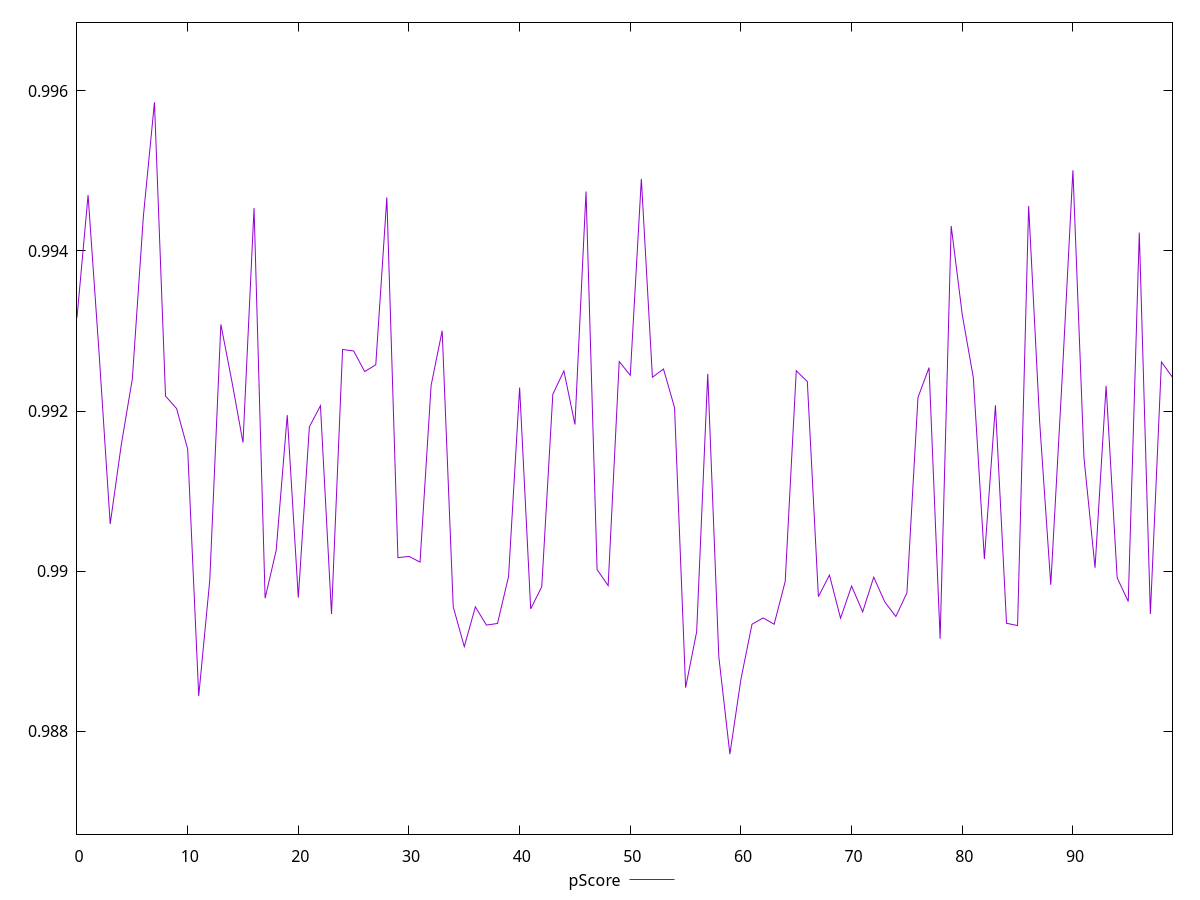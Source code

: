 reset

$pScore <<EOF
0 0.993167442309856
1 0.9946988902664051
2 0.9927141185987333
3 0.9905885990729723
4 0.9915767041227369
5 0.9924016828611969
6 0.9944372765846936
7 0.9958583171386006
8 0.9921861162502957
9 0.9920307218459666
10 0.9915252410800385
11 0.9884383581465974
12 0.9898877805746147
13 0.9930822029463204
14 0.9923682628787884
15 0.9916067112744799
16 0.9945352426974864
17 0.9896606013939653
18 0.9902586774406532
19 0.9919489521746461
20 0.9896679594217012
21 0.9918023606952937
22 0.9920662747867013
23 0.9894632729231578
24 0.9927693066294156
25 0.9927506067381351
26 0.9924926797315223
27 0.992578177928529
28 0.9946693789742684
29 0.9901674207246147
30 0.9901829025420463
31 0.9901118080826695
32 0.9923188963427068
33 0.9930035398868513
34 0.9895523366124199
35 0.9890553249595696
36 0.9895523366124199
37 0.989324613976319
38 0.9893445931722842
39 0.9899322870466705
40 0.9922931094749021
41 0.9895271460785712
42 0.9898040249407547
43 0.9922092063443222
44 0.9925014184049916
45 0.9918316760751937
46 0.9947437047229117
47 0.9900178347816078
48 0.9898178903561577
49 0.9926182928899852
50 0.9924458347845583
51 0.994900397651469
52 0.9924221426461413
53 0.9925251649667071
54 0.9920431445396509
55 0.9885427004235665
56 0.9892422235023282
57 0.9924637786109276
58 0.988929955693583
59 0.9877118438232
60 0.9886488337905636
61 0.9893351057348823
62 0.9894141023974437
63 0.9893353554664331
64 0.9898700916624523
65 0.992503652903502
66 0.9923680575783317
67 0.9896799710384734
68 0.9899491890513159
69 0.9894108694236027
70 0.9898120536147493
71 0.9894897900780996
72 0.9899233464936005
73 0.9896134384917958
74 0.9894319978218238
75 0.9897276925416263
76 0.9921700749225746
77 0.9925421860436345
78 0.9891536704829766
79 0.9943126679939462
80 0.9932046541674318
81 0.9924182578186319
82 0.9901502551162699
83 0.9920717360960207
84 0.9893473386304432
85 0.989318616025123
86 0.9945628694907838
87 0.9918543154071846
88 0.989827370940519
89 0.9923372252259067
90 0.995008469377192
91 0.9914164786599855
92 0.9900408962598671
93 0.9923149800559247
94 0.9899156104220217
95 0.9896193406207798
96 0.9942298096258886
97 0.9894635209250064
98 0.9926130591208686
99 0.99242234707785
EOF

set key outside below
set xrange [0:99]
set yrange [0.9867118438232:0.9968583171386006]
set trange [0.9867118438232:0.9968583171386006]
set terminal svg size 640, 500 enhanced background rgb 'white'
set output "reports/report_00033_2021-03-01T14-23-16.841Z/bootup-time/samples/astro-inner/pScore/values.svg"

plot $pScore title "pScore" with line

reset
